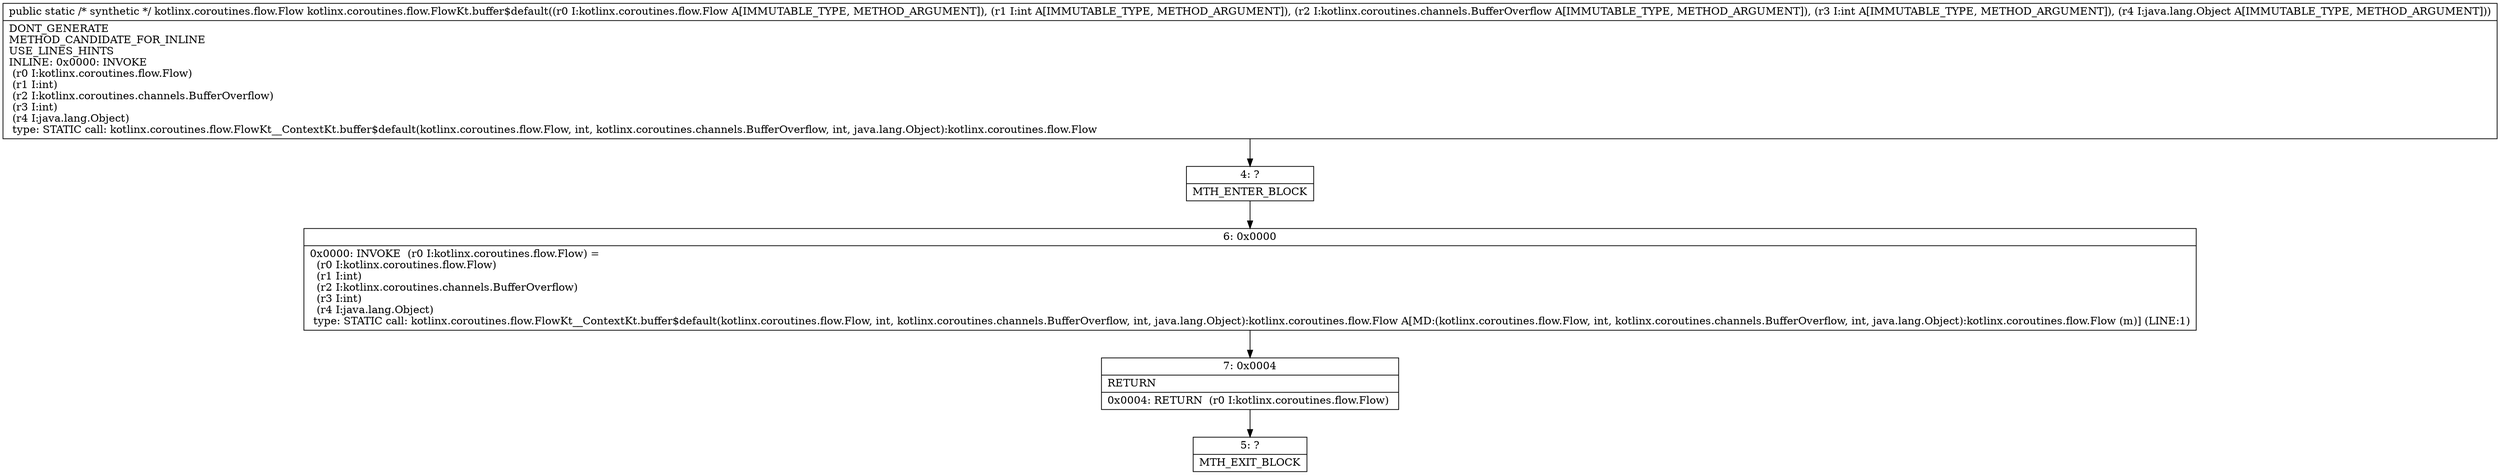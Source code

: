 digraph "CFG forkotlinx.coroutines.flow.FlowKt.buffer$default(Lkotlinx\/coroutines\/flow\/Flow;ILkotlinx\/coroutines\/channels\/BufferOverflow;ILjava\/lang\/Object;)Lkotlinx\/coroutines\/flow\/Flow;" {
Node_4 [shape=record,label="{4\:\ ?|MTH_ENTER_BLOCK\l}"];
Node_6 [shape=record,label="{6\:\ 0x0000|0x0000: INVOKE  (r0 I:kotlinx.coroutines.flow.Flow) = \l  (r0 I:kotlinx.coroutines.flow.Flow)\l  (r1 I:int)\l  (r2 I:kotlinx.coroutines.channels.BufferOverflow)\l  (r3 I:int)\l  (r4 I:java.lang.Object)\l type: STATIC call: kotlinx.coroutines.flow.FlowKt__ContextKt.buffer$default(kotlinx.coroutines.flow.Flow, int, kotlinx.coroutines.channels.BufferOverflow, int, java.lang.Object):kotlinx.coroutines.flow.Flow A[MD:(kotlinx.coroutines.flow.Flow, int, kotlinx.coroutines.channels.BufferOverflow, int, java.lang.Object):kotlinx.coroutines.flow.Flow (m)] (LINE:1)\l}"];
Node_7 [shape=record,label="{7\:\ 0x0004|RETURN\l|0x0004: RETURN  (r0 I:kotlinx.coroutines.flow.Flow) \l}"];
Node_5 [shape=record,label="{5\:\ ?|MTH_EXIT_BLOCK\l}"];
MethodNode[shape=record,label="{public static \/* synthetic *\/ kotlinx.coroutines.flow.Flow kotlinx.coroutines.flow.FlowKt.buffer$default((r0 I:kotlinx.coroutines.flow.Flow A[IMMUTABLE_TYPE, METHOD_ARGUMENT]), (r1 I:int A[IMMUTABLE_TYPE, METHOD_ARGUMENT]), (r2 I:kotlinx.coroutines.channels.BufferOverflow A[IMMUTABLE_TYPE, METHOD_ARGUMENT]), (r3 I:int A[IMMUTABLE_TYPE, METHOD_ARGUMENT]), (r4 I:java.lang.Object A[IMMUTABLE_TYPE, METHOD_ARGUMENT]))  | DONT_GENERATE\lMETHOD_CANDIDATE_FOR_INLINE\lUSE_LINES_HINTS\lINLINE: 0x0000: INVOKE  \l  (r0 I:kotlinx.coroutines.flow.Flow)\l  (r1 I:int)\l  (r2 I:kotlinx.coroutines.channels.BufferOverflow)\l  (r3 I:int)\l  (r4 I:java.lang.Object)\l type: STATIC call: kotlinx.coroutines.flow.FlowKt__ContextKt.buffer$default(kotlinx.coroutines.flow.Flow, int, kotlinx.coroutines.channels.BufferOverflow, int, java.lang.Object):kotlinx.coroutines.flow.Flow\l}"];
MethodNode -> Node_4;Node_4 -> Node_6;
Node_6 -> Node_7;
Node_7 -> Node_5;
}

